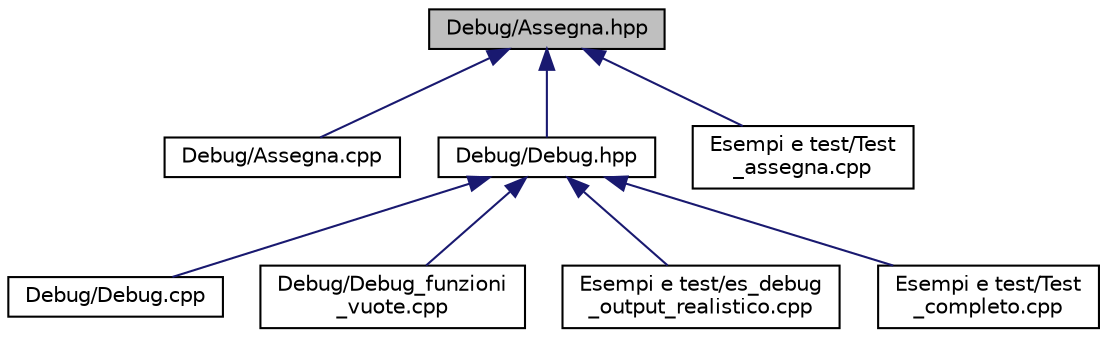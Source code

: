 digraph "Debug/Assegna.hpp"
{
  edge [fontname="Helvetica",fontsize="10",labelfontname="Helvetica",labelfontsize="10"];
  node [fontname="Helvetica",fontsize="10",shape=record];
  Node4 [label="Debug/Assegna.hpp",height=0.2,width=0.4,color="black", fillcolor="grey75", style="filled", fontcolor="black"];
  Node4 -> Node5 [dir="back",color="midnightblue",fontsize="10",style="solid",fontname="Helvetica"];
  Node5 [label="Debug/Assegna.cpp",height=0.2,width=0.4,color="black", fillcolor="white", style="filled",URL="$_assegna_8cpp.html",tooltip="Implementazione della classe Assegna "];
  Node4 -> Node6 [dir="back",color="midnightblue",fontsize="10",style="solid",fontname="Helvetica"];
  Node6 [label="Debug/Debug.hpp",height=0.2,width=0.4,color="black", fillcolor="white", style="filled",URL="$_debug_8hpp.html",tooltip="Header della classe Debug "];
  Node6 -> Node7 [dir="back",color="midnightblue",fontsize="10",style="solid",fontname="Helvetica"];
  Node7 [label="Debug/Debug.cpp",height=0.2,width=0.4,color="black", fillcolor="white", style="filled",URL="$_debug_8cpp.html",tooltip="Implementazione della classe Debug "];
  Node6 -> Node8 [dir="back",color="midnightblue",fontsize="10",style="solid",fontname="Helvetica"];
  Node8 [label="Debug/Debug_funzioni\l_vuote.cpp",height=0.2,width=0.4,color="black", fillcolor="white", style="filled",URL="$_debug__funzioni__vuote_8cpp.html",tooltip="Funzioni vuote. "];
  Node6 -> Node9 [dir="back",color="midnightblue",fontsize="10",style="solid",fontname="Helvetica"];
  Node9 [label="Esempi e test/es_debug\l_output_realistico.cpp",height=0.2,width=0.4,color="black", fillcolor="white", style="filled",URL="$es__debug__output__realistico_8cpp.html",tooltip="Esempio dell&#39;output della classe Debug. "];
  Node6 -> Node10 [dir="back",color="midnightblue",fontsize="10",style="solid",fontname="Helvetica"];
  Node10 [label="Esempi e test/Test\l_completo.cpp",height=0.2,width=0.4,color="black", fillcolor="white", style="filled",URL="$_test__completo_8cpp.html",tooltip="Test della classe Debug. "];
  Node4 -> Node11 [dir="back",color="midnightblue",fontsize="10",style="solid",fontname="Helvetica"];
  Node11 [label="Esempi e test/Test\l_assegna.cpp",height=0.2,width=0.4,color="black", fillcolor="white", style="filled",URL="$_test__assegna_8cpp_source.html"];
}
